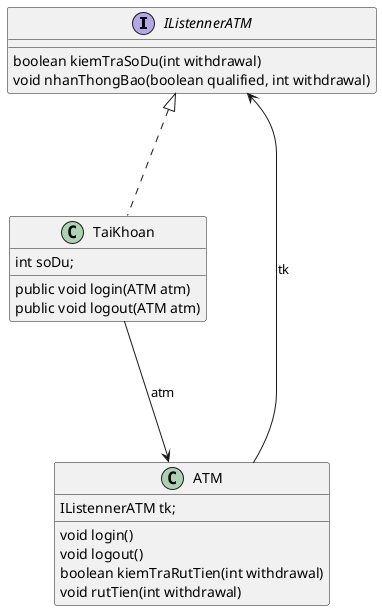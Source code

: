 @startuml
'https://plantuml.com/class-diagram

interface IListennerATM {
    boolean kiemTraSoDu(int withdrawal)
    void nhanThongBao(boolean qualified, int withdrawal)
}

class ATM {
    IListennerATM tk;
    void login()
    void logout()
    boolean kiemTraRutTien(int withdrawal)
    void rutTien(int withdrawal)
}

class TaiKhoan {
    int soDu;
    public void login(ATM atm)
    public void logout(ATM atm)
}

IListennerATM <|... TaiKhoan
ATM ---> IListennerATM:tk
TaiKhoan ---> ATM:atm

@enduml